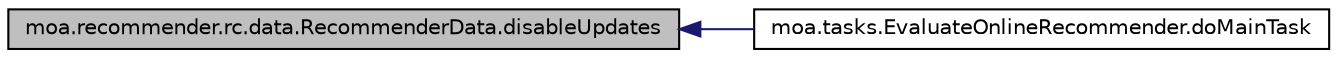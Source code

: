 digraph G
{
  edge [fontname="Helvetica",fontsize="10",labelfontname="Helvetica",labelfontsize="10"];
  node [fontname="Helvetica",fontsize="10",shape=record];
  rankdir=LR;
  Node1 [label="moa.recommender.rc.data.RecommenderData.disableUpdates",height=0.2,width=0.4,color="black", fillcolor="grey75", style="filled" fontcolor="black"];
  Node1 -> Node2 [dir=back,color="midnightblue",fontsize="10",style="solid",fontname="Helvetica"];
  Node2 [label="moa.tasks.EvaluateOnlineRecommender.doMainTask",height=0.2,width=0.4,color="black", fillcolor="white", style="filled",URL="$classmoa_1_1tasks_1_1EvaluateOnlineRecommender.html#add28346c2689180b6dcb7640a6f15091",tooltip="This method performs this task."];
}
